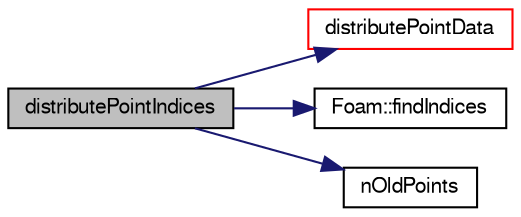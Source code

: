 digraph "distributePointIndices"
{
  bgcolor="transparent";
  edge [fontname="FreeSans",fontsize="10",labelfontname="FreeSans",labelfontsize="10"];
  node [fontname="FreeSans",fontsize="10",shape=record];
  rankdir="LR";
  Node315 [label="distributePointIndices",height=0.2,width=0.4,color="black", fillcolor="grey75", style="filled", fontcolor="black"];
  Node315 -> Node316 [color="midnightblue",fontsize="10",style="solid",fontname="FreeSans"];
  Node316 [label="distributePointData",height=0.2,width=0.4,color="red",URL="$a27378.html#acb3fde654a13f27f40d3d1124a84ef3a",tooltip="distribute list of point data "];
  Node315 -> Node368 [color="midnightblue",fontsize="10",style="solid",fontname="FreeSans"];
  Node368 [label="Foam::findIndices",height=0.2,width=0.4,color="black",URL="$a21124.html#a397299eb3cd05ecb81797e7109e2f0b9",tooltip="Find all occurences of given element. Linear search. "];
  Node315 -> Node369 [color="midnightblue",fontsize="10",style="solid",fontname="FreeSans"];
  Node369 [label="nOldPoints",height=0.2,width=0.4,color="black",URL="$a27378.html#ab6380ebabe2cef6107cab30bdfd761e9",tooltip="Number of points in mesh before distribution. "];
}
